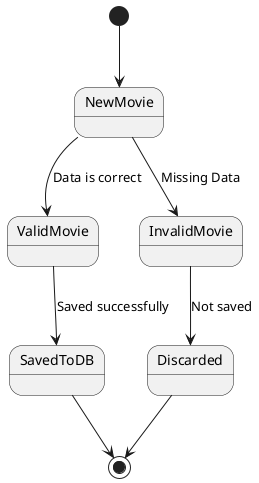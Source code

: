 @startuml
'https://plantuml.com/state-diagram

[*] --> NewMovie
NewMovie --> ValidMovie : Data is correct
ValidMovie --> SavedToDB : Saved successfully
SavedToDB --> [*]
NewMovie --> InvalidMovie : Missing Data
InvalidMovie --> Discarded : Not saved
Discarded --> [*]
@enduml

* State Diagram - Movie Entity Lifecycle
* What it shows:
  The state changes a Movie entity goes through.